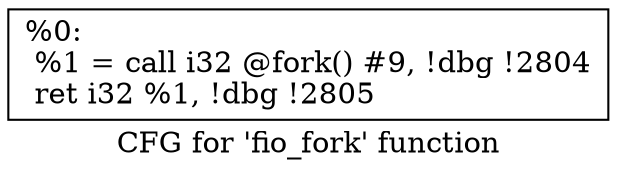 digraph "CFG for 'fio_fork' function" {
	label="CFG for 'fio_fork' function";

	Node0x5568516e7580 [shape=record,label="{%0:\l  %1 = call i32 @fork() #9, !dbg !2804\l  ret i32 %1, !dbg !2805\l}"];
}

